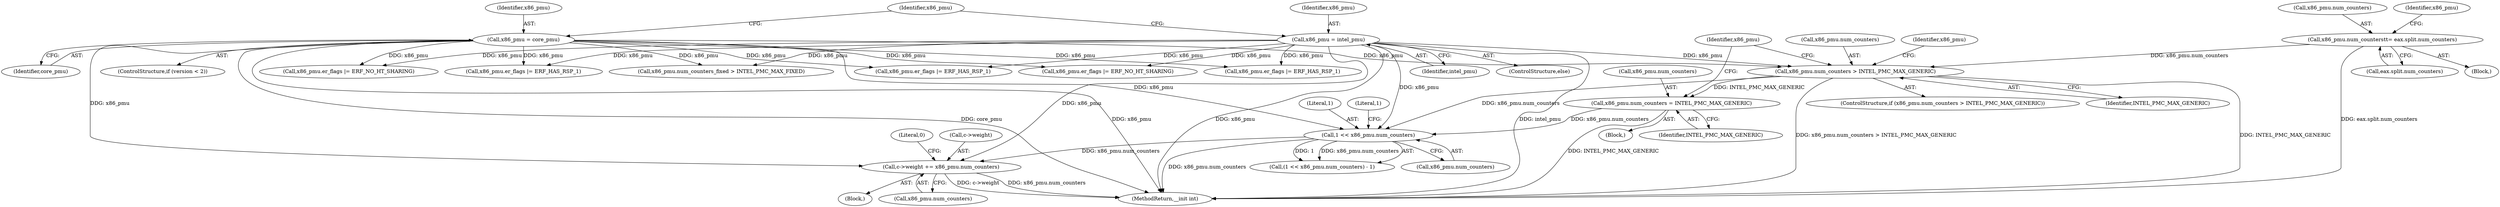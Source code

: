 digraph "0_linux_f1923820c447e986a9da0fc6bf60c1dccdf0408e@pointer" {
"1000630" [label="(Call,c->weight += x86_pmu.num_counters)"];
"1000211" [label="(Call,x86_pmu = intel_pmu)"];
"1000589" [label="(Call,1 << x86_pmu.num_counters)"];
"1000579" [label="(Call,x86_pmu.num_counters = INTEL_PMC_MAX_GENERIC)"];
"1000573" [label="(Call,x86_pmu.num_counters > INTEL_PMC_MAX_GENERIC)"];
"1000207" [label="(Call,x86_pmu = core_pmu)"];
"1000219" [label="(Call,x86_pmu.num_counters\t\t= eax.split.num_counters)"];
"1000572" [label="(ControlStructure,if (x86_pmu.num_counters > INTEL_PMC_MAX_GENERIC))"];
"1000482" [label="(Call,x86_pmu.er_flags |= ERF_NO_HT_SHARING)"];
"1000586" [label="(Identifier,x86_pmu)"];
"1000220" [label="(Call,x86_pmu.num_counters)"];
"1000577" [label="(Identifier,INTEL_PMC_MAX_GENERIC)"];
"1000422" [label="(Call,x86_pmu.er_flags |= ERF_HAS_RSP_1)"];
"1000540" [label="(Call,x86_pmu.er_flags |= ERF_NO_HT_SHARING)"];
"1000212" [label="(Identifier,x86_pmu)"];
"1000223" [label="(Call,eax.split.num_counters)"];
"1000213" [label="(Identifier,intel_pmu)"];
"1000210" [label="(ControlStructure,else)"];
"1000535" [label="(Call,x86_pmu.er_flags |= ERF_HAS_RSP_1)"];
"1000596" [label="(Call,x86_pmu.num_counters_fixed > INTEL_PMC_MAX_FIXED)"];
"1000574" [label="(Call,x86_pmu.num_counters)"];
"1000219" [label="(Call,x86_pmu.num_counters\t\t= eax.split.num_counters)"];
"1000589" [label="(Call,1 << x86_pmu.num_counters)"];
"1000216" [label="(Identifier,x86_pmu)"];
"1000138" [label="(Block,)"];
"1000591" [label="(Call,x86_pmu.num_counters)"];
"1000631" [label="(Call,c->weight)"];
"1000203" [label="(ControlStructure,if (version < 2))"];
"1000477" [label="(Call,x86_pmu.er_flags |= ERF_HAS_RSP_1)"];
"1000230" [label="(Identifier,x86_pmu)"];
"1000211" [label="(Call,x86_pmu = intel_pmu)"];
"1000638" [label="(Literal,0)"];
"1000207" [label="(Call,x86_pmu = core_pmu)"];
"1000573" [label="(Call,x86_pmu.num_counters > INTEL_PMC_MAX_GENERIC)"];
"1000630" [label="(Call,c->weight += x86_pmu.num_counters)"];
"1000588" [label="(Call,(1 << x86_pmu.num_counters) - 1)"];
"1000613" [label="(Block,)"];
"1000580" [label="(Call,x86_pmu.num_counters)"];
"1000634" [label="(Call,x86_pmu.num_counters)"];
"1000578" [label="(Block,)"];
"1000639" [label="(MethodReturn,__init int)"];
"1000583" [label="(Identifier,INTEL_PMC_MAX_GENERIC)"];
"1000209" [label="(Identifier,core_pmu)"];
"1000208" [label="(Identifier,x86_pmu)"];
"1000581" [label="(Identifier,x86_pmu)"];
"1000579" [label="(Call,x86_pmu.num_counters = INTEL_PMC_MAX_GENERIC)"];
"1000590" [label="(Literal,1)"];
"1000594" [label="(Literal,1)"];
"1000630" -> "1000613"  [label="AST: "];
"1000630" -> "1000634"  [label="CFG: "];
"1000631" -> "1000630"  [label="AST: "];
"1000634" -> "1000630"  [label="AST: "];
"1000638" -> "1000630"  [label="CFG: "];
"1000630" -> "1000639"  [label="DDG: c->weight"];
"1000630" -> "1000639"  [label="DDG: x86_pmu.num_counters"];
"1000211" -> "1000630"  [label="DDG: x86_pmu"];
"1000589" -> "1000630"  [label="DDG: x86_pmu.num_counters"];
"1000207" -> "1000630"  [label="DDG: x86_pmu"];
"1000211" -> "1000210"  [label="AST: "];
"1000211" -> "1000213"  [label="CFG: "];
"1000212" -> "1000211"  [label="AST: "];
"1000213" -> "1000211"  [label="AST: "];
"1000216" -> "1000211"  [label="CFG: "];
"1000211" -> "1000639"  [label="DDG: x86_pmu"];
"1000211" -> "1000639"  [label="DDG: intel_pmu"];
"1000211" -> "1000422"  [label="DDG: x86_pmu"];
"1000211" -> "1000477"  [label="DDG: x86_pmu"];
"1000211" -> "1000482"  [label="DDG: x86_pmu"];
"1000211" -> "1000535"  [label="DDG: x86_pmu"];
"1000211" -> "1000540"  [label="DDG: x86_pmu"];
"1000211" -> "1000573"  [label="DDG: x86_pmu"];
"1000211" -> "1000589"  [label="DDG: x86_pmu"];
"1000211" -> "1000596"  [label="DDG: x86_pmu"];
"1000589" -> "1000588"  [label="AST: "];
"1000589" -> "1000591"  [label="CFG: "];
"1000590" -> "1000589"  [label="AST: "];
"1000591" -> "1000589"  [label="AST: "];
"1000594" -> "1000589"  [label="CFG: "];
"1000589" -> "1000639"  [label="DDG: x86_pmu.num_counters"];
"1000589" -> "1000588"  [label="DDG: 1"];
"1000589" -> "1000588"  [label="DDG: x86_pmu.num_counters"];
"1000579" -> "1000589"  [label="DDG: x86_pmu.num_counters"];
"1000573" -> "1000589"  [label="DDG: x86_pmu.num_counters"];
"1000207" -> "1000589"  [label="DDG: x86_pmu"];
"1000579" -> "1000578"  [label="AST: "];
"1000579" -> "1000583"  [label="CFG: "];
"1000580" -> "1000579"  [label="AST: "];
"1000583" -> "1000579"  [label="AST: "];
"1000586" -> "1000579"  [label="CFG: "];
"1000579" -> "1000639"  [label="DDG: INTEL_PMC_MAX_GENERIC"];
"1000573" -> "1000579"  [label="DDG: INTEL_PMC_MAX_GENERIC"];
"1000573" -> "1000572"  [label="AST: "];
"1000573" -> "1000577"  [label="CFG: "];
"1000574" -> "1000573"  [label="AST: "];
"1000577" -> "1000573"  [label="AST: "];
"1000581" -> "1000573"  [label="CFG: "];
"1000586" -> "1000573"  [label="CFG: "];
"1000573" -> "1000639"  [label="DDG: INTEL_PMC_MAX_GENERIC"];
"1000573" -> "1000639"  [label="DDG: x86_pmu.num_counters > INTEL_PMC_MAX_GENERIC"];
"1000207" -> "1000573"  [label="DDG: x86_pmu"];
"1000219" -> "1000573"  [label="DDG: x86_pmu.num_counters"];
"1000207" -> "1000203"  [label="AST: "];
"1000207" -> "1000209"  [label="CFG: "];
"1000208" -> "1000207"  [label="AST: "];
"1000209" -> "1000207"  [label="AST: "];
"1000216" -> "1000207"  [label="CFG: "];
"1000207" -> "1000639"  [label="DDG: core_pmu"];
"1000207" -> "1000639"  [label="DDG: x86_pmu"];
"1000207" -> "1000422"  [label="DDG: x86_pmu"];
"1000207" -> "1000477"  [label="DDG: x86_pmu"];
"1000207" -> "1000482"  [label="DDG: x86_pmu"];
"1000207" -> "1000535"  [label="DDG: x86_pmu"];
"1000207" -> "1000540"  [label="DDG: x86_pmu"];
"1000207" -> "1000596"  [label="DDG: x86_pmu"];
"1000219" -> "1000138"  [label="AST: "];
"1000219" -> "1000223"  [label="CFG: "];
"1000220" -> "1000219"  [label="AST: "];
"1000223" -> "1000219"  [label="AST: "];
"1000230" -> "1000219"  [label="CFG: "];
"1000219" -> "1000639"  [label="DDG: eax.split.num_counters"];
}
